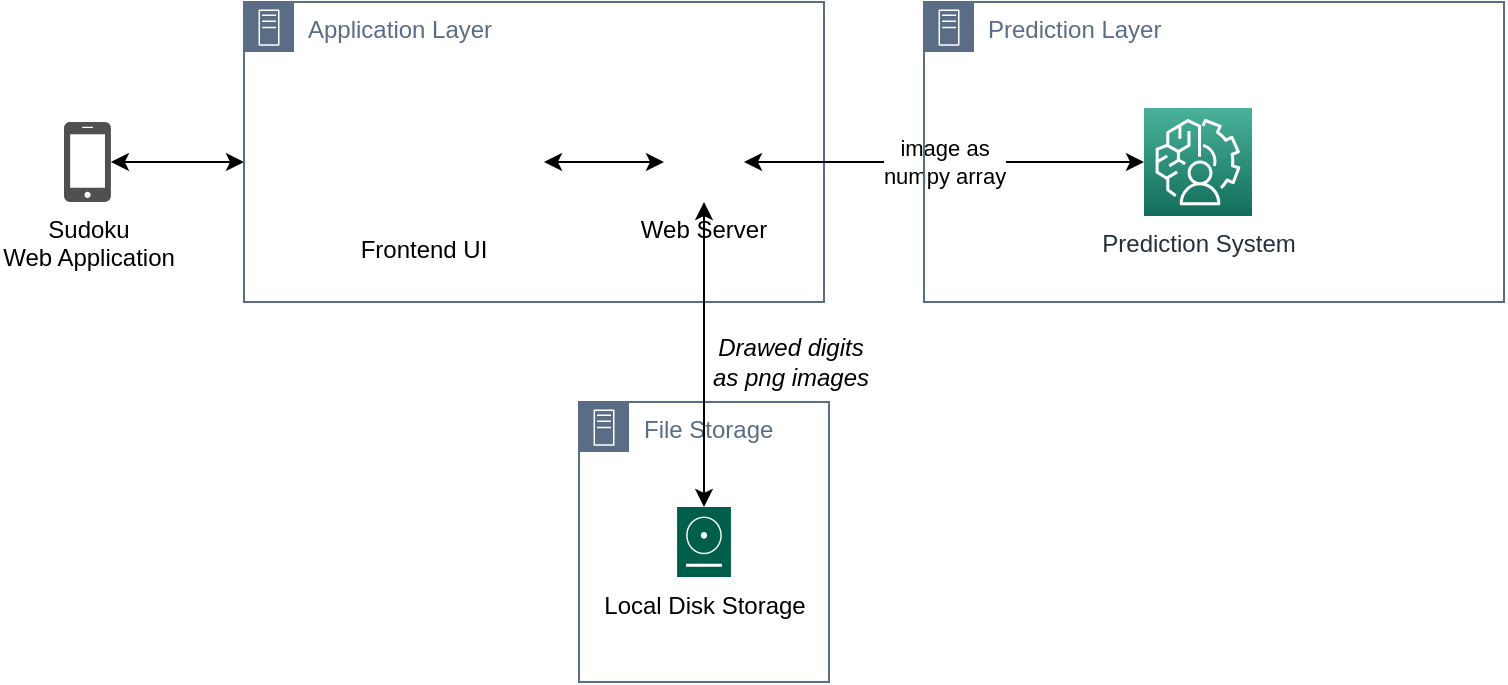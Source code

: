 <mxfile version="13.5.1" type="device"><diagram id="K5AkKaHUAYF6dmDXBbrF" name="Page-1"><mxGraphModel dx="946" dy="614" grid="1" gridSize="10" guides="1" tooltips="1" connect="1" arrows="1" fold="1" page="1" pageScale="1" pageWidth="850" pageHeight="1100" math="0" shadow="0"><root><mxCell id="0"/><mxCell id="1" parent="0"/><mxCell id="U6q1pSPXF8UZH18OxHZP-17" value="" style="edgeStyle=orthogonalEdgeStyle;rounded=0;orthogonalLoop=1;jettySize=auto;html=1;startArrow=classic;startFill=1;" edge="1" parent="1" source="U6q1pSPXF8UZH18OxHZP-1"><mxGeometry relative="1" as="geometry"><mxPoint x="140" y="200" as="targetPoint"/></mxGeometry></mxCell><mxCell id="U6q1pSPXF8UZH18OxHZP-1" value="Sudoku&lt;br&gt;Web Application" style="pointerEvents=1;shadow=0;dashed=0;html=1;strokeColor=none;fillColor=#505050;labelPosition=center;verticalLabelPosition=bottom;verticalAlign=top;outlineConnect=0;align=center;shape=mxgraph.office.devices.cell_phone_iphone_proportional;" vertex="1" parent="1"><mxGeometry x="50" y="180" width="23.45" height="40" as="geometry"/></mxCell><mxCell id="U6q1pSPXF8UZH18OxHZP-4" value="Application Layer" style="points=[[0,0],[0.25,0],[0.5,0],[0.75,0],[1,0],[1,0.25],[1,0.5],[1,0.75],[1,1],[0.75,1],[0.5,1],[0.25,1],[0,1],[0,0.75],[0,0.5],[0,0.25]];outlineConnect=0;gradientColor=none;html=1;whiteSpace=wrap;fontSize=12;fontStyle=0;shape=mxgraph.aws4.group;grIcon=mxgraph.aws4.group_on_premise;strokeColor=#5A6C86;fillColor=none;verticalAlign=top;align=left;spacingLeft=30;fontColor=#5A6C86;dashed=0;" vertex="1" parent="1"><mxGeometry x="140" y="120" width="290" height="150" as="geometry"/></mxCell><mxCell id="U6q1pSPXF8UZH18OxHZP-15" value="" style="edgeStyle=orthogonalEdgeStyle;rounded=0;orthogonalLoop=1;jettySize=auto;html=1;startArrow=classic;startFill=1;" edge="1" parent="1" source="U6q1pSPXF8UZH18OxHZP-11" target="U6q1pSPXF8UZH18OxHZP-13"><mxGeometry relative="1" as="geometry"/></mxCell><mxCell id="U6q1pSPXF8UZH18OxHZP-28" value="image as &lt;br&gt;numpy array" style="edgeStyle=orthogonalEdgeStyle;rounded=0;orthogonalLoop=1;jettySize=auto;html=1;exitX=1;exitY=0.5;exitDx=0;exitDy=0;startArrow=classic;startFill=1;" edge="1" parent="1" source="U6q1pSPXF8UZH18OxHZP-11" target="U6q1pSPXF8UZH18OxHZP-27"><mxGeometry relative="1" as="geometry"/></mxCell><mxCell id="U6q1pSPXF8UZH18OxHZP-11" value="Web Server" style="shape=image;verticalLabelPosition=bottom;labelBackgroundColor=#ffffff;verticalAlign=top;aspect=fixed;imageAspect=0;image=https://cdn.iconscout.com/icon/free/png-256/flask-51-285137.png;" vertex="1" parent="1"><mxGeometry x="350" y="180" width="40" height="40" as="geometry"/></mxCell><mxCell id="U6q1pSPXF8UZH18OxHZP-13" value="Frontend UI" style="shape=image;verticalLabelPosition=bottom;labelBackgroundColor=#ffffff;verticalAlign=top;aspect=fixed;imageAspect=0;image=https://www.pngitem.com/pimgs/m/493-4938088_html-css-javascript-icons-hd-png-download.png;" vertex="1" parent="1"><mxGeometry x="170" y="170" width="120" height="60" as="geometry"/></mxCell><mxCell id="U6q1pSPXF8UZH18OxHZP-20" value="" style="group" vertex="1" connectable="0" parent="1"><mxGeometry x="307.5" y="320" width="125" height="140" as="geometry"/></mxCell><mxCell id="U6q1pSPXF8UZH18OxHZP-18" value="File Storage" style="points=[[0,0],[0.25,0],[0.5,0],[0.75,0],[1,0],[1,0.25],[1,0.5],[1,0.75],[1,1],[0.75,1],[0.5,1],[0.25,1],[0,1],[0,0.75],[0,0.5],[0,0.25]];outlineConnect=0;gradientColor=none;html=1;whiteSpace=wrap;fontSize=12;fontStyle=0;shape=mxgraph.aws4.group;grIcon=mxgraph.aws4.group_on_premise;strokeColor=#5A6C86;fillColor=none;verticalAlign=top;align=left;spacingLeft=30;fontColor=#5A6C86;dashed=0;" vertex="1" parent="U6q1pSPXF8UZH18OxHZP-20"><mxGeometry width="125" height="140" as="geometry"/></mxCell><mxCell id="U6q1pSPXF8UZH18OxHZP-19" value="Local Disk Storage" style="pointerEvents=1;shadow=0;dashed=0;html=1;strokeColor=none;fillColor=#005F4B;labelPosition=center;verticalLabelPosition=bottom;verticalAlign=top;align=center;outlineConnect=0;shape=mxgraph.veeam2.hdd;" vertex="1" parent="U6q1pSPXF8UZH18OxHZP-20"><mxGeometry x="49.038" y="52.5" width="26.923" height="35" as="geometry"/></mxCell><mxCell id="U6q1pSPXF8UZH18OxHZP-21" value="" style="endArrow=classic;startArrow=classic;html=1;entryX=0.5;entryY=1;entryDx=0;entryDy=0;" edge="1" parent="1" source="U6q1pSPXF8UZH18OxHZP-19" target="U6q1pSPXF8UZH18OxHZP-11"><mxGeometry width="50" height="50" relative="1" as="geometry"><mxPoint x="410" y="340" as="sourcePoint"/><mxPoint x="460" y="290" as="targetPoint"/></mxGeometry></mxCell><mxCell id="U6q1pSPXF8UZH18OxHZP-22" value="Prediction Layer" style="points=[[0,0],[0.25,0],[0.5,0],[0.75,0],[1,0],[1,0.25],[1,0.5],[1,0.75],[1,1],[0.75,1],[0.5,1],[0.25,1],[0,1],[0,0.75],[0,0.5],[0,0.25]];outlineConnect=0;gradientColor=none;html=1;whiteSpace=wrap;fontSize=12;fontStyle=0;shape=mxgraph.aws4.group;grIcon=mxgraph.aws4.group_on_premise;strokeColor=#5A6C86;fillColor=none;verticalAlign=top;align=left;spacingLeft=30;fontColor=#5A6C86;dashed=0;" vertex="1" parent="1"><mxGeometry x="480" y="120" width="290" height="150" as="geometry"/></mxCell><mxCell id="U6q1pSPXF8UZH18OxHZP-23" value="Drawed digits as png images" style="text;html=1;strokeColor=none;fillColor=none;align=center;verticalAlign=middle;whiteSpace=wrap;rounded=0;fontStyle=2" vertex="1" parent="1"><mxGeometry x="370" y="290" width="87" height="20" as="geometry"/></mxCell><mxCell id="U6q1pSPXF8UZH18OxHZP-27" value="Prediction System" style="outlineConnect=0;fontColor=#232F3E;gradientColor=#4AB29A;gradientDirection=north;fillColor=#116D5B;strokeColor=#ffffff;dashed=0;verticalLabelPosition=bottom;verticalAlign=top;align=center;html=1;fontSize=12;fontStyle=0;aspect=fixed;shape=mxgraph.aws4.resourceIcon;resIcon=mxgraph.aws4.augmented_ai;" vertex="1" parent="1"><mxGeometry x="590" y="173" width="54" height="54" as="geometry"/></mxCell></root></mxGraphModel></diagram></mxfile>